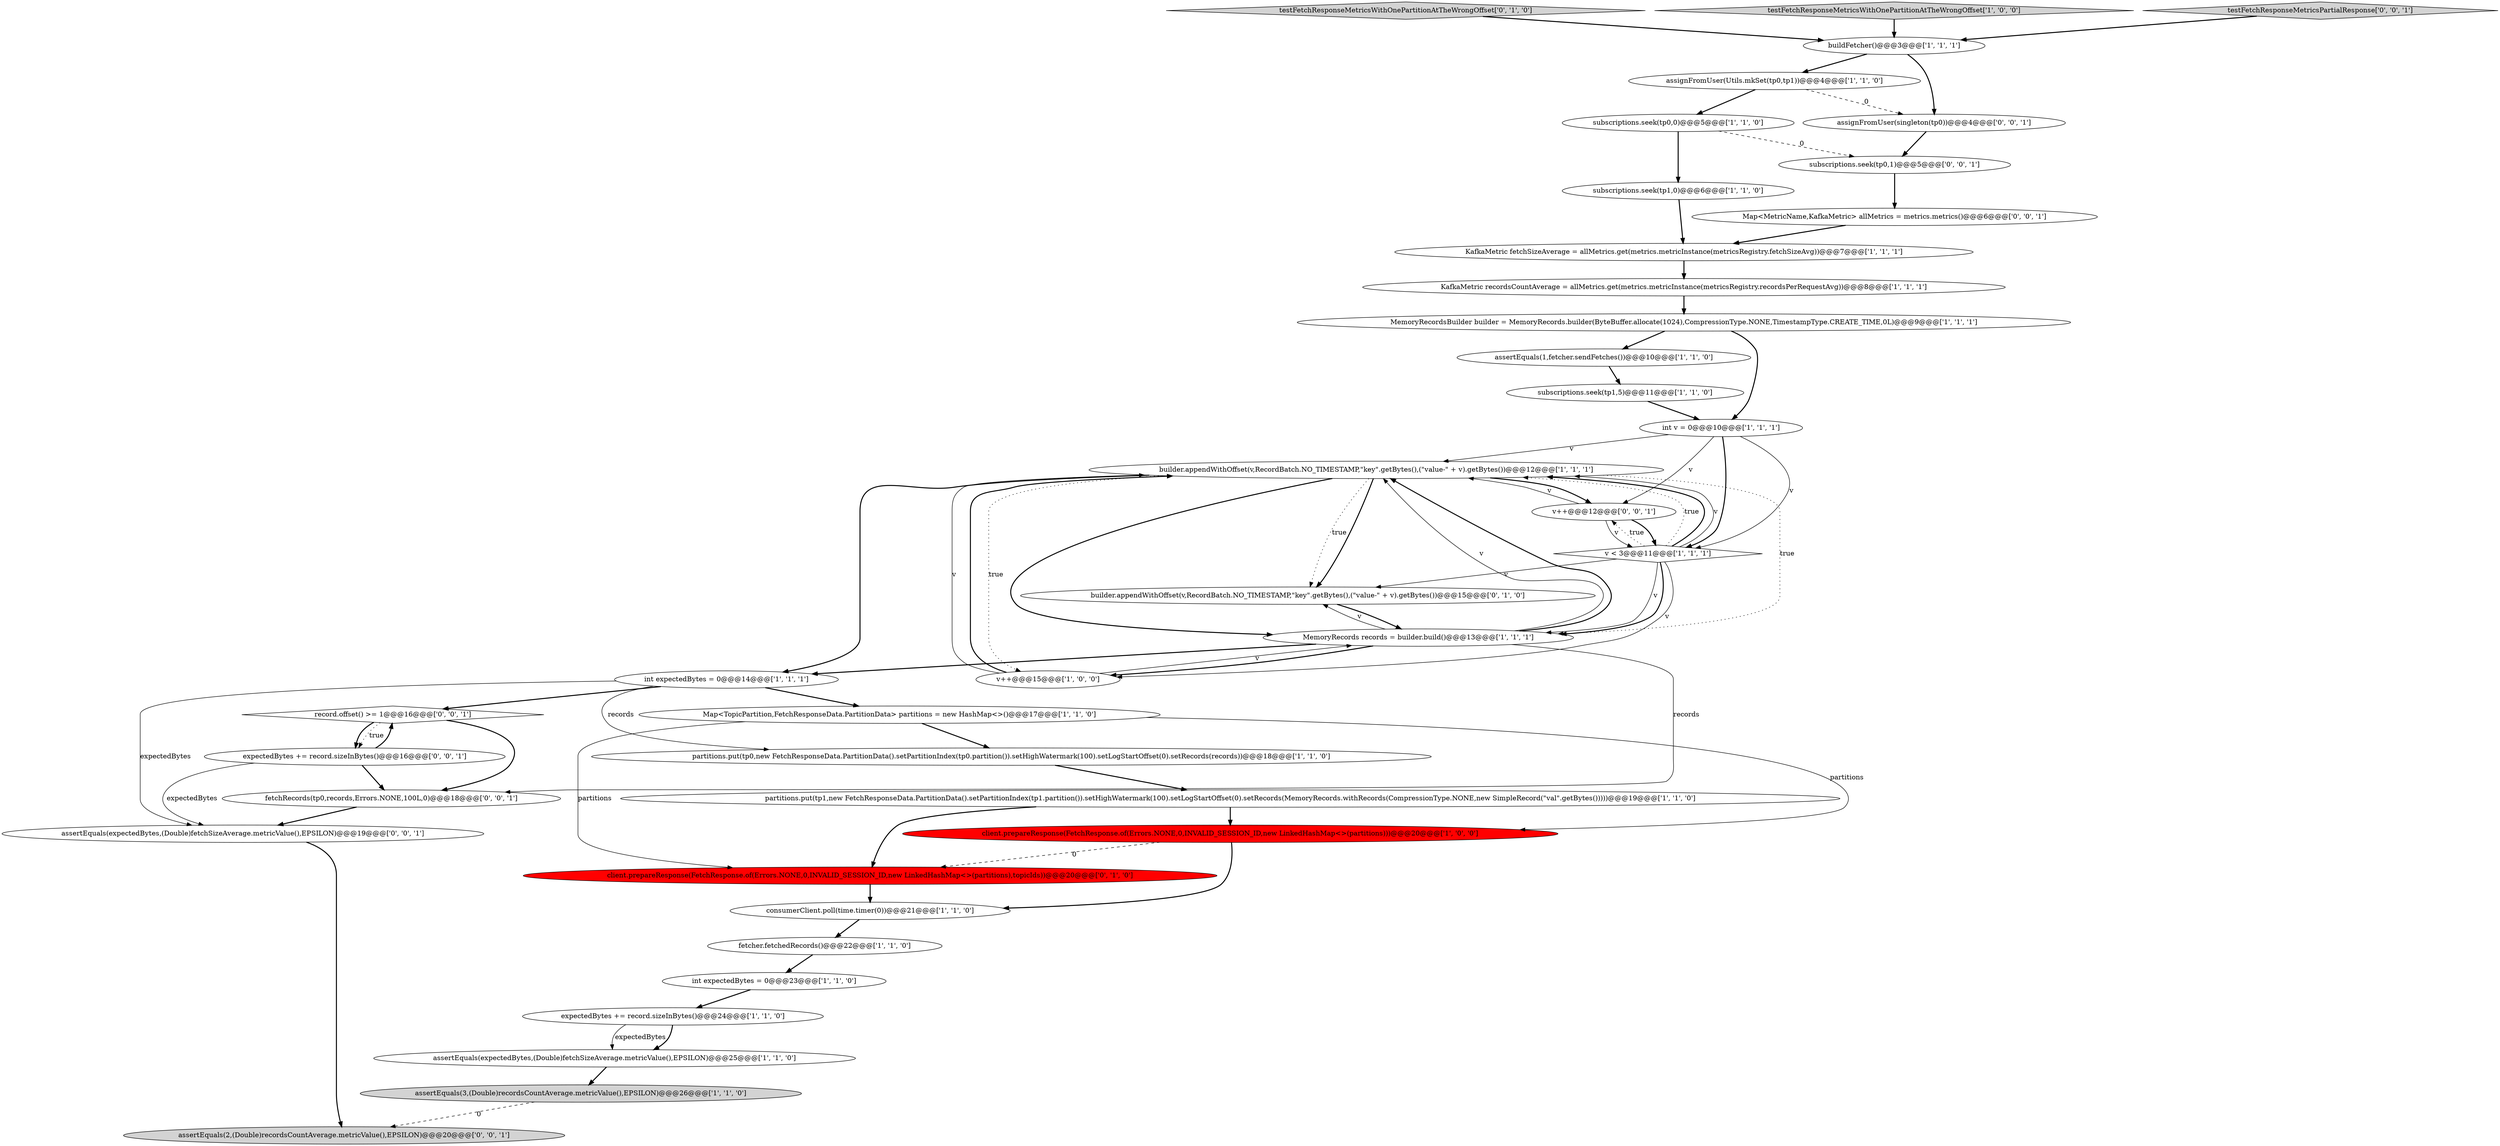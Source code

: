 digraph {
0 [style = filled, label = "subscriptions.seek(tp0,0)@@@5@@@['1', '1', '0']", fillcolor = white, shape = ellipse image = "AAA0AAABBB1BBB"];
36 [style = filled, label = "Map<MetricName,KafkaMetric> allMetrics = metrics.metrics()@@@6@@@['0', '0', '1']", fillcolor = white, shape = ellipse image = "AAA0AAABBB3BBB"];
5 [style = filled, label = "int v = 0@@@10@@@['1', '1', '1']", fillcolor = white, shape = ellipse image = "AAA0AAABBB1BBB"];
16 [style = filled, label = "KafkaMetric fetchSizeAverage = allMetrics.get(metrics.metricInstance(metricsRegistry.fetchSizeAvg))@@@7@@@['1', '1', '1']", fillcolor = white, shape = ellipse image = "AAA0AAABBB1BBB"];
27 [style = filled, label = "builder.appendWithOffset(v,RecordBatch.NO_TIMESTAMP,\"key\".getBytes(),(\"value-\" + v).getBytes())@@@15@@@['0', '1', '0']", fillcolor = white, shape = ellipse image = "AAA0AAABBB2BBB"];
37 [style = filled, label = "fetchRecords(tp0,records,Errors.NONE,100L,0)@@@18@@@['0', '0', '1']", fillcolor = white, shape = ellipse image = "AAA0AAABBB3BBB"];
13 [style = filled, label = "v++@@@15@@@['1', '0', '0']", fillcolor = white, shape = ellipse image = "AAA0AAABBB1BBB"];
33 [style = filled, label = "assertEquals(expectedBytes,(Double)fetchSizeAverage.metricValue(),EPSILON)@@@19@@@['0', '0', '1']", fillcolor = white, shape = ellipse image = "AAA0AAABBB3BBB"];
38 [style = filled, label = "record.offset() >= 1@@@16@@@['0', '0', '1']", fillcolor = white, shape = diamond image = "AAA0AAABBB3BBB"];
32 [style = filled, label = "assertEquals(2,(Double)recordsCountAverage.metricValue(),EPSILON)@@@20@@@['0', '0', '1']", fillcolor = lightgray, shape = ellipse image = "AAA0AAABBB3BBB"];
26 [style = filled, label = "testFetchResponseMetricsWithOnePartitionAtTheWrongOffset['0', '1', '0']", fillcolor = lightgray, shape = diamond image = "AAA0AAABBB2BBB"];
8 [style = filled, label = "testFetchResponseMetricsWithOnePartitionAtTheWrongOffset['1', '0', '0']", fillcolor = lightgray, shape = diamond image = "AAA0AAABBB1BBB"];
35 [style = filled, label = "assignFromUser(singleton(tp0))@@@4@@@['0', '0', '1']", fillcolor = white, shape = ellipse image = "AAA0AAABBB3BBB"];
4 [style = filled, label = "assignFromUser(Utils.mkSet(tp0,tp1))@@@4@@@['1', '1', '0']", fillcolor = white, shape = ellipse image = "AAA0AAABBB1BBB"];
2 [style = filled, label = "buildFetcher()@@@3@@@['1', '1', '1']", fillcolor = white, shape = ellipse image = "AAA0AAABBB1BBB"];
28 [style = filled, label = "client.prepareResponse(FetchResponse.of(Errors.NONE,0,INVALID_SESSION_ID,new LinkedHashMap<>(partitions),topicIds))@@@20@@@['0', '1', '0']", fillcolor = red, shape = ellipse image = "AAA1AAABBB2BBB"];
9 [style = filled, label = "builder.appendWithOffset(v,RecordBatch.NO_TIMESTAMP,\"key\".getBytes(),(\"value-\" + v).getBytes())@@@12@@@['1', '1', '1']", fillcolor = white, shape = ellipse image = "AAA0AAABBB1BBB"];
30 [style = filled, label = "testFetchResponseMetricsPartialResponse['0', '0', '1']", fillcolor = lightgray, shape = diamond image = "AAA0AAABBB3BBB"];
20 [style = filled, label = "subscriptions.seek(tp1,5)@@@11@@@['1', '1', '0']", fillcolor = white, shape = ellipse image = "AAA0AAABBB1BBB"];
19 [style = filled, label = "int expectedBytes = 0@@@23@@@['1', '1', '0']", fillcolor = white, shape = ellipse image = "AAA0AAABBB1BBB"];
18 [style = filled, label = "v < 3@@@11@@@['1', '1', '1']", fillcolor = white, shape = diamond image = "AAA0AAABBB1BBB"];
10 [style = filled, label = "MemoryRecordsBuilder builder = MemoryRecords.builder(ByteBuffer.allocate(1024),CompressionType.NONE,TimestampType.CREATE_TIME,0L)@@@9@@@['1', '1', '1']", fillcolor = white, shape = ellipse image = "AAA0AAABBB1BBB"];
31 [style = filled, label = "v++@@@12@@@['0', '0', '1']", fillcolor = white, shape = ellipse image = "AAA0AAABBB3BBB"];
17 [style = filled, label = "client.prepareResponse(FetchResponse.of(Errors.NONE,0,INVALID_SESSION_ID,new LinkedHashMap<>(partitions)))@@@20@@@['1', '0', '0']", fillcolor = red, shape = ellipse image = "AAA1AAABBB1BBB"];
12 [style = filled, label = "int expectedBytes = 0@@@14@@@['1', '1', '1']", fillcolor = white, shape = ellipse image = "AAA0AAABBB1BBB"];
15 [style = filled, label = "partitions.put(tp0,new FetchResponseData.PartitionData().setPartitionIndex(tp0.partition()).setHighWatermark(100).setLogStartOffset(0).setRecords(records))@@@18@@@['1', '1', '0']", fillcolor = white, shape = ellipse image = "AAA0AAABBB1BBB"];
1 [style = filled, label = "partitions.put(tp1,new FetchResponseData.PartitionData().setPartitionIndex(tp1.partition()).setHighWatermark(100).setLogStartOffset(0).setRecords(MemoryRecords.withRecords(CompressionType.NONE,new SimpleRecord(\"val\".getBytes()))))@@@19@@@['1', '1', '0']", fillcolor = white, shape = ellipse image = "AAA0AAABBB1BBB"];
23 [style = filled, label = "Map<TopicPartition,FetchResponseData.PartitionData> partitions = new HashMap<>()@@@17@@@['1', '1', '0']", fillcolor = white, shape = ellipse image = "AAA0AAABBB1BBB"];
29 [style = filled, label = "expectedBytes += record.sizeInBytes()@@@16@@@['0', '0', '1']", fillcolor = white, shape = ellipse image = "AAA0AAABBB3BBB"];
25 [style = filled, label = "fetcher.fetchedRecords()@@@22@@@['1', '1', '0']", fillcolor = white, shape = ellipse image = "AAA0AAABBB1BBB"];
3 [style = filled, label = "assertEquals(3,(Double)recordsCountAverage.metricValue(),EPSILON)@@@26@@@['1', '1', '0']", fillcolor = lightgray, shape = ellipse image = "AAA0AAABBB1BBB"];
22 [style = filled, label = "expectedBytes += record.sizeInBytes()@@@24@@@['1', '1', '0']", fillcolor = white, shape = ellipse image = "AAA0AAABBB1BBB"];
7 [style = filled, label = "assertEquals(1,fetcher.sendFetches())@@@10@@@['1', '1', '0']", fillcolor = white, shape = ellipse image = "AAA0AAABBB1BBB"];
21 [style = filled, label = "KafkaMetric recordsCountAverage = allMetrics.get(metrics.metricInstance(metricsRegistry.recordsPerRequestAvg))@@@8@@@['1', '1', '1']", fillcolor = white, shape = ellipse image = "AAA0AAABBB1BBB"];
14 [style = filled, label = "MemoryRecords records = builder.build()@@@13@@@['1', '1', '1']", fillcolor = white, shape = ellipse image = "AAA0AAABBB1BBB"];
24 [style = filled, label = "assertEquals(expectedBytes,(Double)fetchSizeAverage.metricValue(),EPSILON)@@@25@@@['1', '1', '0']", fillcolor = white, shape = ellipse image = "AAA0AAABBB1BBB"];
6 [style = filled, label = "consumerClient.poll(time.timer(0))@@@21@@@['1', '1', '0']", fillcolor = white, shape = ellipse image = "AAA0AAABBB1BBB"];
34 [style = filled, label = "subscriptions.seek(tp0,1)@@@5@@@['0', '0', '1']", fillcolor = white, shape = ellipse image = "AAA0AAABBB3BBB"];
11 [style = filled, label = "subscriptions.seek(tp1,0)@@@6@@@['1', '1', '0']", fillcolor = white, shape = ellipse image = "AAA0AAABBB1BBB"];
2->35 [style = bold, label=""];
11->16 [style = bold, label=""];
21->10 [style = bold, label=""];
28->6 [style = bold, label=""];
18->14 [style = solid, label="v"];
27->14 [style = bold, label=""];
17->6 [style = bold, label=""];
23->17 [style = solid, label="partitions"];
31->18 [style = solid, label="v"];
9->31 [style = bold, label=""];
38->29 [style = bold, label=""];
23->15 [style = bold, label=""];
0->11 [style = bold, label=""];
31->18 [style = bold, label=""];
5->18 [style = bold, label=""];
29->37 [style = bold, label=""];
7->20 [style = bold, label=""];
29->33 [style = solid, label="expectedBytes"];
14->37 [style = solid, label="records"];
23->28 [style = solid, label="partitions"];
2->4 [style = bold, label=""];
10->7 [style = bold, label=""];
13->9 [style = solid, label="v"];
22->24 [style = solid, label="expectedBytes"];
14->9 [style = solid, label="v"];
9->14 [style = dotted, label="true"];
14->27 [style = solid, label="v"];
1->17 [style = bold, label=""];
4->0 [style = bold, label=""];
20->5 [style = bold, label=""];
12->33 [style = solid, label="expectedBytes"];
9->27 [style = bold, label=""];
9->27 [style = dotted, label="true"];
17->28 [style = dashed, label="0"];
26->2 [style = bold, label=""];
1->28 [style = bold, label=""];
12->38 [style = bold, label=""];
10->5 [style = bold, label=""];
8->2 [style = bold, label=""];
38->37 [style = bold, label=""];
18->27 [style = solid, label="v"];
16->21 [style = bold, label=""];
5->18 [style = solid, label="v"];
31->9 [style = solid, label="v"];
34->36 [style = bold, label=""];
14->12 [style = bold, label=""];
9->13 [style = dotted, label="true"];
18->9 [style = dotted, label="true"];
25->19 [style = bold, label=""];
18->9 [style = bold, label=""];
9->14 [style = bold, label=""];
13->14 [style = solid, label="v"];
12->15 [style = solid, label="records"];
36->16 [style = bold, label=""];
0->34 [style = dashed, label="0"];
33->32 [style = bold, label=""];
14->9 [style = bold, label=""];
29->38 [style = bold, label=""];
12->23 [style = bold, label=""];
5->9 [style = solid, label="v"];
9->12 [style = bold, label=""];
13->9 [style = bold, label=""];
14->13 [style = bold, label=""];
22->24 [style = bold, label=""];
30->2 [style = bold, label=""];
35->34 [style = bold, label=""];
37->33 [style = bold, label=""];
18->31 [style = dotted, label="true"];
38->29 [style = dotted, label="true"];
3->32 [style = dashed, label="0"];
19->22 [style = bold, label=""];
24->3 [style = bold, label=""];
18->14 [style = bold, label=""];
18->13 [style = solid, label="v"];
4->35 [style = dashed, label="0"];
5->31 [style = solid, label="v"];
6->25 [style = bold, label=""];
18->9 [style = solid, label="v"];
15->1 [style = bold, label=""];
}
